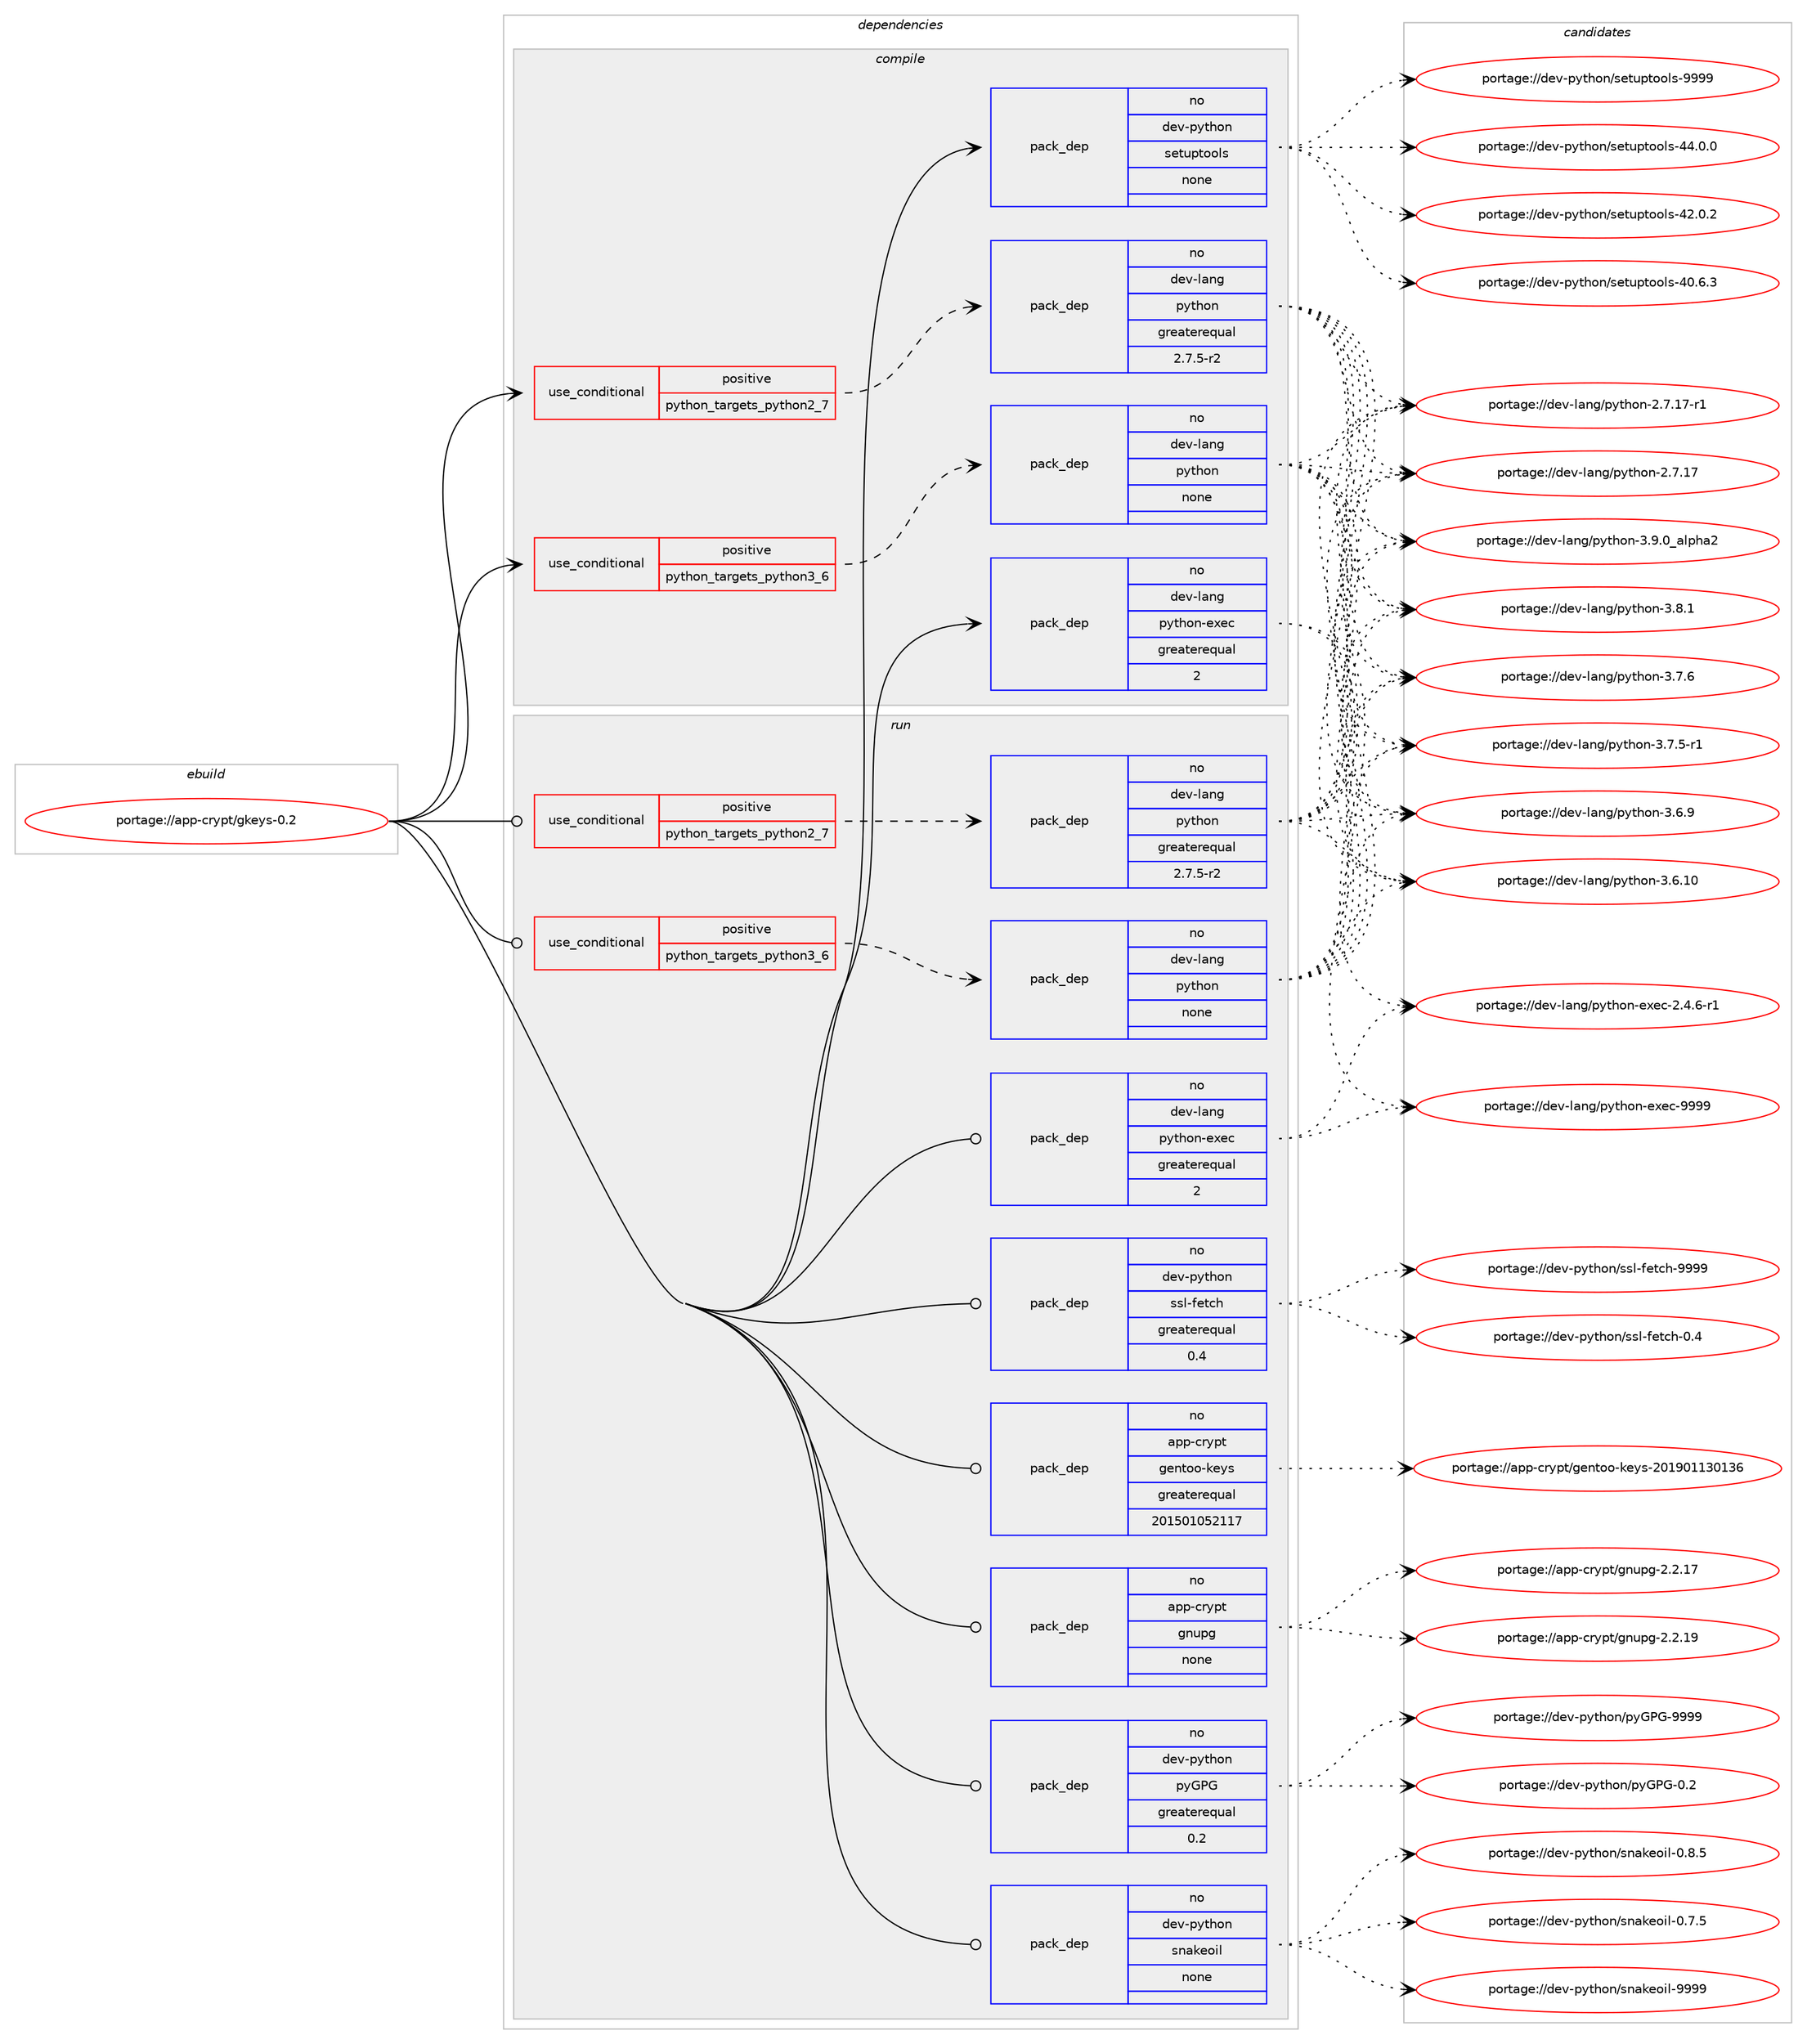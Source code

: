 digraph prolog {

# *************
# Graph options
# *************

newrank=true;
concentrate=true;
compound=true;
graph [rankdir=LR,fontname=Helvetica,fontsize=10,ranksep=1.5];#, ranksep=2.5, nodesep=0.2];
edge  [arrowhead=vee];
node  [fontname=Helvetica,fontsize=10];

# **********
# The ebuild
# **********

subgraph cluster_leftcol {
color=gray;
label=<<i>ebuild</i>>;
id [label="portage://app-crypt/gkeys-0.2", color=red, width=4, href="../app-crypt/gkeys-0.2.svg"];
}

# ****************
# The dependencies
# ****************

subgraph cluster_midcol {
color=gray;
label=<<i>dependencies</i>>;
subgraph cluster_compile {
fillcolor="#eeeeee";
style=filled;
label=<<i>compile</i>>;
subgraph cond151575 {
dependency643221 [label=<<TABLE BORDER="0" CELLBORDER="1" CELLSPACING="0" CELLPADDING="4"><TR><TD ROWSPAN="3" CELLPADDING="10">use_conditional</TD></TR><TR><TD>positive</TD></TR><TR><TD>python_targets_python2_7</TD></TR></TABLE>>, shape=none, color=red];
subgraph pack483091 {
dependency643222 [label=<<TABLE BORDER="0" CELLBORDER="1" CELLSPACING="0" CELLPADDING="4" WIDTH="220"><TR><TD ROWSPAN="6" CELLPADDING="30">pack_dep</TD></TR><TR><TD WIDTH="110">no</TD></TR><TR><TD>dev-lang</TD></TR><TR><TD>python</TD></TR><TR><TD>greaterequal</TD></TR><TR><TD>2.7.5-r2</TD></TR></TABLE>>, shape=none, color=blue];
}
dependency643221:e -> dependency643222:w [weight=20,style="dashed",arrowhead="vee"];
}
id:e -> dependency643221:w [weight=20,style="solid",arrowhead="vee"];
subgraph cond151576 {
dependency643223 [label=<<TABLE BORDER="0" CELLBORDER="1" CELLSPACING="0" CELLPADDING="4"><TR><TD ROWSPAN="3" CELLPADDING="10">use_conditional</TD></TR><TR><TD>positive</TD></TR><TR><TD>python_targets_python3_6</TD></TR></TABLE>>, shape=none, color=red];
subgraph pack483092 {
dependency643224 [label=<<TABLE BORDER="0" CELLBORDER="1" CELLSPACING="0" CELLPADDING="4" WIDTH="220"><TR><TD ROWSPAN="6" CELLPADDING="30">pack_dep</TD></TR><TR><TD WIDTH="110">no</TD></TR><TR><TD>dev-lang</TD></TR><TR><TD>python</TD></TR><TR><TD>none</TD></TR><TR><TD></TD></TR></TABLE>>, shape=none, color=blue];
}
dependency643223:e -> dependency643224:w [weight=20,style="dashed",arrowhead="vee"];
}
id:e -> dependency643223:w [weight=20,style="solid",arrowhead="vee"];
subgraph pack483093 {
dependency643225 [label=<<TABLE BORDER="0" CELLBORDER="1" CELLSPACING="0" CELLPADDING="4" WIDTH="220"><TR><TD ROWSPAN="6" CELLPADDING="30">pack_dep</TD></TR><TR><TD WIDTH="110">no</TD></TR><TR><TD>dev-lang</TD></TR><TR><TD>python-exec</TD></TR><TR><TD>greaterequal</TD></TR><TR><TD>2</TD></TR></TABLE>>, shape=none, color=blue];
}
id:e -> dependency643225:w [weight=20,style="solid",arrowhead="vee"];
subgraph pack483094 {
dependency643226 [label=<<TABLE BORDER="0" CELLBORDER="1" CELLSPACING="0" CELLPADDING="4" WIDTH="220"><TR><TD ROWSPAN="6" CELLPADDING="30">pack_dep</TD></TR><TR><TD WIDTH="110">no</TD></TR><TR><TD>dev-python</TD></TR><TR><TD>setuptools</TD></TR><TR><TD>none</TD></TR><TR><TD></TD></TR></TABLE>>, shape=none, color=blue];
}
id:e -> dependency643226:w [weight=20,style="solid",arrowhead="vee"];
}
subgraph cluster_compileandrun {
fillcolor="#eeeeee";
style=filled;
label=<<i>compile and run</i>>;
}
subgraph cluster_run {
fillcolor="#eeeeee";
style=filled;
label=<<i>run</i>>;
subgraph cond151577 {
dependency643227 [label=<<TABLE BORDER="0" CELLBORDER="1" CELLSPACING="0" CELLPADDING="4"><TR><TD ROWSPAN="3" CELLPADDING="10">use_conditional</TD></TR><TR><TD>positive</TD></TR><TR><TD>python_targets_python2_7</TD></TR></TABLE>>, shape=none, color=red];
subgraph pack483095 {
dependency643228 [label=<<TABLE BORDER="0" CELLBORDER="1" CELLSPACING="0" CELLPADDING="4" WIDTH="220"><TR><TD ROWSPAN="6" CELLPADDING="30">pack_dep</TD></TR><TR><TD WIDTH="110">no</TD></TR><TR><TD>dev-lang</TD></TR><TR><TD>python</TD></TR><TR><TD>greaterequal</TD></TR><TR><TD>2.7.5-r2</TD></TR></TABLE>>, shape=none, color=blue];
}
dependency643227:e -> dependency643228:w [weight=20,style="dashed",arrowhead="vee"];
}
id:e -> dependency643227:w [weight=20,style="solid",arrowhead="odot"];
subgraph cond151578 {
dependency643229 [label=<<TABLE BORDER="0" CELLBORDER="1" CELLSPACING="0" CELLPADDING="4"><TR><TD ROWSPAN="3" CELLPADDING="10">use_conditional</TD></TR><TR><TD>positive</TD></TR><TR><TD>python_targets_python3_6</TD></TR></TABLE>>, shape=none, color=red];
subgraph pack483096 {
dependency643230 [label=<<TABLE BORDER="0" CELLBORDER="1" CELLSPACING="0" CELLPADDING="4" WIDTH="220"><TR><TD ROWSPAN="6" CELLPADDING="30">pack_dep</TD></TR><TR><TD WIDTH="110">no</TD></TR><TR><TD>dev-lang</TD></TR><TR><TD>python</TD></TR><TR><TD>none</TD></TR><TR><TD></TD></TR></TABLE>>, shape=none, color=blue];
}
dependency643229:e -> dependency643230:w [weight=20,style="dashed",arrowhead="vee"];
}
id:e -> dependency643229:w [weight=20,style="solid",arrowhead="odot"];
subgraph pack483097 {
dependency643231 [label=<<TABLE BORDER="0" CELLBORDER="1" CELLSPACING="0" CELLPADDING="4" WIDTH="220"><TR><TD ROWSPAN="6" CELLPADDING="30">pack_dep</TD></TR><TR><TD WIDTH="110">no</TD></TR><TR><TD>app-crypt</TD></TR><TR><TD>gentoo-keys</TD></TR><TR><TD>greaterequal</TD></TR><TR><TD>201501052117</TD></TR></TABLE>>, shape=none, color=blue];
}
id:e -> dependency643231:w [weight=20,style="solid",arrowhead="odot"];
subgraph pack483098 {
dependency643232 [label=<<TABLE BORDER="0" CELLBORDER="1" CELLSPACING="0" CELLPADDING="4" WIDTH="220"><TR><TD ROWSPAN="6" CELLPADDING="30">pack_dep</TD></TR><TR><TD WIDTH="110">no</TD></TR><TR><TD>app-crypt</TD></TR><TR><TD>gnupg</TD></TR><TR><TD>none</TD></TR><TR><TD></TD></TR></TABLE>>, shape=none, color=blue];
}
id:e -> dependency643232:w [weight=20,style="solid",arrowhead="odot"];
subgraph pack483099 {
dependency643233 [label=<<TABLE BORDER="0" CELLBORDER="1" CELLSPACING="0" CELLPADDING="4" WIDTH="220"><TR><TD ROWSPAN="6" CELLPADDING="30">pack_dep</TD></TR><TR><TD WIDTH="110">no</TD></TR><TR><TD>dev-lang</TD></TR><TR><TD>python-exec</TD></TR><TR><TD>greaterequal</TD></TR><TR><TD>2</TD></TR></TABLE>>, shape=none, color=blue];
}
id:e -> dependency643233:w [weight=20,style="solid",arrowhead="odot"];
subgraph pack483100 {
dependency643234 [label=<<TABLE BORDER="0" CELLBORDER="1" CELLSPACING="0" CELLPADDING="4" WIDTH="220"><TR><TD ROWSPAN="6" CELLPADDING="30">pack_dep</TD></TR><TR><TD WIDTH="110">no</TD></TR><TR><TD>dev-python</TD></TR><TR><TD>pyGPG</TD></TR><TR><TD>greaterequal</TD></TR><TR><TD>0.2</TD></TR></TABLE>>, shape=none, color=blue];
}
id:e -> dependency643234:w [weight=20,style="solid",arrowhead="odot"];
subgraph pack483101 {
dependency643235 [label=<<TABLE BORDER="0" CELLBORDER="1" CELLSPACING="0" CELLPADDING="4" WIDTH="220"><TR><TD ROWSPAN="6" CELLPADDING="30">pack_dep</TD></TR><TR><TD WIDTH="110">no</TD></TR><TR><TD>dev-python</TD></TR><TR><TD>snakeoil</TD></TR><TR><TD>none</TD></TR><TR><TD></TD></TR></TABLE>>, shape=none, color=blue];
}
id:e -> dependency643235:w [weight=20,style="solid",arrowhead="odot"];
subgraph pack483102 {
dependency643236 [label=<<TABLE BORDER="0" CELLBORDER="1" CELLSPACING="0" CELLPADDING="4" WIDTH="220"><TR><TD ROWSPAN="6" CELLPADDING="30">pack_dep</TD></TR><TR><TD WIDTH="110">no</TD></TR><TR><TD>dev-python</TD></TR><TR><TD>ssl-fetch</TD></TR><TR><TD>greaterequal</TD></TR><TR><TD>0.4</TD></TR></TABLE>>, shape=none, color=blue];
}
id:e -> dependency643236:w [weight=20,style="solid",arrowhead="odot"];
}
}

# **************
# The candidates
# **************

subgraph cluster_choices {
rank=same;
color=gray;
label=<<i>candidates</i>>;

subgraph choice483091 {
color=black;
nodesep=1;
choice10010111845108971101034711212111610411111045514657464895971081121049750 [label="portage://dev-lang/python-3.9.0_alpha2", color=red, width=4,href="../dev-lang/python-3.9.0_alpha2.svg"];
choice100101118451089711010347112121116104111110455146564649 [label="portage://dev-lang/python-3.8.1", color=red, width=4,href="../dev-lang/python-3.8.1.svg"];
choice100101118451089711010347112121116104111110455146554654 [label="portage://dev-lang/python-3.7.6", color=red, width=4,href="../dev-lang/python-3.7.6.svg"];
choice1001011184510897110103471121211161041111104551465546534511449 [label="portage://dev-lang/python-3.7.5-r1", color=red, width=4,href="../dev-lang/python-3.7.5-r1.svg"];
choice100101118451089711010347112121116104111110455146544657 [label="portage://dev-lang/python-3.6.9", color=red, width=4,href="../dev-lang/python-3.6.9.svg"];
choice10010111845108971101034711212111610411111045514654464948 [label="portage://dev-lang/python-3.6.10", color=red, width=4,href="../dev-lang/python-3.6.10.svg"];
choice100101118451089711010347112121116104111110455046554649554511449 [label="portage://dev-lang/python-2.7.17-r1", color=red, width=4,href="../dev-lang/python-2.7.17-r1.svg"];
choice10010111845108971101034711212111610411111045504655464955 [label="portage://dev-lang/python-2.7.17", color=red, width=4,href="../dev-lang/python-2.7.17.svg"];
dependency643222:e -> choice10010111845108971101034711212111610411111045514657464895971081121049750:w [style=dotted,weight="100"];
dependency643222:e -> choice100101118451089711010347112121116104111110455146564649:w [style=dotted,weight="100"];
dependency643222:e -> choice100101118451089711010347112121116104111110455146554654:w [style=dotted,weight="100"];
dependency643222:e -> choice1001011184510897110103471121211161041111104551465546534511449:w [style=dotted,weight="100"];
dependency643222:e -> choice100101118451089711010347112121116104111110455146544657:w [style=dotted,weight="100"];
dependency643222:e -> choice10010111845108971101034711212111610411111045514654464948:w [style=dotted,weight="100"];
dependency643222:e -> choice100101118451089711010347112121116104111110455046554649554511449:w [style=dotted,weight="100"];
dependency643222:e -> choice10010111845108971101034711212111610411111045504655464955:w [style=dotted,weight="100"];
}
subgraph choice483092 {
color=black;
nodesep=1;
choice10010111845108971101034711212111610411111045514657464895971081121049750 [label="portage://dev-lang/python-3.9.0_alpha2", color=red, width=4,href="../dev-lang/python-3.9.0_alpha2.svg"];
choice100101118451089711010347112121116104111110455146564649 [label="portage://dev-lang/python-3.8.1", color=red, width=4,href="../dev-lang/python-3.8.1.svg"];
choice100101118451089711010347112121116104111110455146554654 [label="portage://dev-lang/python-3.7.6", color=red, width=4,href="../dev-lang/python-3.7.6.svg"];
choice1001011184510897110103471121211161041111104551465546534511449 [label="portage://dev-lang/python-3.7.5-r1", color=red, width=4,href="../dev-lang/python-3.7.5-r1.svg"];
choice100101118451089711010347112121116104111110455146544657 [label="portage://dev-lang/python-3.6.9", color=red, width=4,href="../dev-lang/python-3.6.9.svg"];
choice10010111845108971101034711212111610411111045514654464948 [label="portage://dev-lang/python-3.6.10", color=red, width=4,href="../dev-lang/python-3.6.10.svg"];
choice100101118451089711010347112121116104111110455046554649554511449 [label="portage://dev-lang/python-2.7.17-r1", color=red, width=4,href="../dev-lang/python-2.7.17-r1.svg"];
choice10010111845108971101034711212111610411111045504655464955 [label="portage://dev-lang/python-2.7.17", color=red, width=4,href="../dev-lang/python-2.7.17.svg"];
dependency643224:e -> choice10010111845108971101034711212111610411111045514657464895971081121049750:w [style=dotted,weight="100"];
dependency643224:e -> choice100101118451089711010347112121116104111110455146564649:w [style=dotted,weight="100"];
dependency643224:e -> choice100101118451089711010347112121116104111110455146554654:w [style=dotted,weight="100"];
dependency643224:e -> choice1001011184510897110103471121211161041111104551465546534511449:w [style=dotted,weight="100"];
dependency643224:e -> choice100101118451089711010347112121116104111110455146544657:w [style=dotted,weight="100"];
dependency643224:e -> choice10010111845108971101034711212111610411111045514654464948:w [style=dotted,weight="100"];
dependency643224:e -> choice100101118451089711010347112121116104111110455046554649554511449:w [style=dotted,weight="100"];
dependency643224:e -> choice10010111845108971101034711212111610411111045504655464955:w [style=dotted,weight="100"];
}
subgraph choice483093 {
color=black;
nodesep=1;
choice10010111845108971101034711212111610411111045101120101994557575757 [label="portage://dev-lang/python-exec-9999", color=red, width=4,href="../dev-lang/python-exec-9999.svg"];
choice10010111845108971101034711212111610411111045101120101994550465246544511449 [label="portage://dev-lang/python-exec-2.4.6-r1", color=red, width=4,href="../dev-lang/python-exec-2.4.6-r1.svg"];
dependency643225:e -> choice10010111845108971101034711212111610411111045101120101994557575757:w [style=dotted,weight="100"];
dependency643225:e -> choice10010111845108971101034711212111610411111045101120101994550465246544511449:w [style=dotted,weight="100"];
}
subgraph choice483094 {
color=black;
nodesep=1;
choice10010111845112121116104111110471151011161171121161111111081154557575757 [label="portage://dev-python/setuptools-9999", color=red, width=4,href="../dev-python/setuptools-9999.svg"];
choice100101118451121211161041111104711510111611711211611111110811545525246484648 [label="portage://dev-python/setuptools-44.0.0", color=red, width=4,href="../dev-python/setuptools-44.0.0.svg"];
choice100101118451121211161041111104711510111611711211611111110811545525046484650 [label="portage://dev-python/setuptools-42.0.2", color=red, width=4,href="../dev-python/setuptools-42.0.2.svg"];
choice100101118451121211161041111104711510111611711211611111110811545524846544651 [label="portage://dev-python/setuptools-40.6.3", color=red, width=4,href="../dev-python/setuptools-40.6.3.svg"];
dependency643226:e -> choice10010111845112121116104111110471151011161171121161111111081154557575757:w [style=dotted,weight="100"];
dependency643226:e -> choice100101118451121211161041111104711510111611711211611111110811545525246484648:w [style=dotted,weight="100"];
dependency643226:e -> choice100101118451121211161041111104711510111611711211611111110811545525046484650:w [style=dotted,weight="100"];
dependency643226:e -> choice100101118451121211161041111104711510111611711211611111110811545524846544651:w [style=dotted,weight="100"];
}
subgraph choice483095 {
color=black;
nodesep=1;
choice10010111845108971101034711212111610411111045514657464895971081121049750 [label="portage://dev-lang/python-3.9.0_alpha2", color=red, width=4,href="../dev-lang/python-3.9.0_alpha2.svg"];
choice100101118451089711010347112121116104111110455146564649 [label="portage://dev-lang/python-3.8.1", color=red, width=4,href="../dev-lang/python-3.8.1.svg"];
choice100101118451089711010347112121116104111110455146554654 [label="portage://dev-lang/python-3.7.6", color=red, width=4,href="../dev-lang/python-3.7.6.svg"];
choice1001011184510897110103471121211161041111104551465546534511449 [label="portage://dev-lang/python-3.7.5-r1", color=red, width=4,href="../dev-lang/python-3.7.5-r1.svg"];
choice100101118451089711010347112121116104111110455146544657 [label="portage://dev-lang/python-3.6.9", color=red, width=4,href="../dev-lang/python-3.6.9.svg"];
choice10010111845108971101034711212111610411111045514654464948 [label="portage://dev-lang/python-3.6.10", color=red, width=4,href="../dev-lang/python-3.6.10.svg"];
choice100101118451089711010347112121116104111110455046554649554511449 [label="portage://dev-lang/python-2.7.17-r1", color=red, width=4,href="../dev-lang/python-2.7.17-r1.svg"];
choice10010111845108971101034711212111610411111045504655464955 [label="portage://dev-lang/python-2.7.17", color=red, width=4,href="../dev-lang/python-2.7.17.svg"];
dependency643228:e -> choice10010111845108971101034711212111610411111045514657464895971081121049750:w [style=dotted,weight="100"];
dependency643228:e -> choice100101118451089711010347112121116104111110455146564649:w [style=dotted,weight="100"];
dependency643228:e -> choice100101118451089711010347112121116104111110455146554654:w [style=dotted,weight="100"];
dependency643228:e -> choice1001011184510897110103471121211161041111104551465546534511449:w [style=dotted,weight="100"];
dependency643228:e -> choice100101118451089711010347112121116104111110455146544657:w [style=dotted,weight="100"];
dependency643228:e -> choice10010111845108971101034711212111610411111045514654464948:w [style=dotted,weight="100"];
dependency643228:e -> choice100101118451089711010347112121116104111110455046554649554511449:w [style=dotted,weight="100"];
dependency643228:e -> choice10010111845108971101034711212111610411111045504655464955:w [style=dotted,weight="100"];
}
subgraph choice483096 {
color=black;
nodesep=1;
choice10010111845108971101034711212111610411111045514657464895971081121049750 [label="portage://dev-lang/python-3.9.0_alpha2", color=red, width=4,href="../dev-lang/python-3.9.0_alpha2.svg"];
choice100101118451089711010347112121116104111110455146564649 [label="portage://dev-lang/python-3.8.1", color=red, width=4,href="../dev-lang/python-3.8.1.svg"];
choice100101118451089711010347112121116104111110455146554654 [label="portage://dev-lang/python-3.7.6", color=red, width=4,href="../dev-lang/python-3.7.6.svg"];
choice1001011184510897110103471121211161041111104551465546534511449 [label="portage://dev-lang/python-3.7.5-r1", color=red, width=4,href="../dev-lang/python-3.7.5-r1.svg"];
choice100101118451089711010347112121116104111110455146544657 [label="portage://dev-lang/python-3.6.9", color=red, width=4,href="../dev-lang/python-3.6.9.svg"];
choice10010111845108971101034711212111610411111045514654464948 [label="portage://dev-lang/python-3.6.10", color=red, width=4,href="../dev-lang/python-3.6.10.svg"];
choice100101118451089711010347112121116104111110455046554649554511449 [label="portage://dev-lang/python-2.7.17-r1", color=red, width=4,href="../dev-lang/python-2.7.17-r1.svg"];
choice10010111845108971101034711212111610411111045504655464955 [label="portage://dev-lang/python-2.7.17", color=red, width=4,href="../dev-lang/python-2.7.17.svg"];
dependency643230:e -> choice10010111845108971101034711212111610411111045514657464895971081121049750:w [style=dotted,weight="100"];
dependency643230:e -> choice100101118451089711010347112121116104111110455146564649:w [style=dotted,weight="100"];
dependency643230:e -> choice100101118451089711010347112121116104111110455146554654:w [style=dotted,weight="100"];
dependency643230:e -> choice1001011184510897110103471121211161041111104551465546534511449:w [style=dotted,weight="100"];
dependency643230:e -> choice100101118451089711010347112121116104111110455146544657:w [style=dotted,weight="100"];
dependency643230:e -> choice10010111845108971101034711212111610411111045514654464948:w [style=dotted,weight="100"];
dependency643230:e -> choice100101118451089711010347112121116104111110455046554649554511449:w [style=dotted,weight="100"];
dependency643230:e -> choice10010111845108971101034711212111610411111045504655464955:w [style=dotted,weight="100"];
}
subgraph choice483097 {
color=black;
nodesep=1;
choice971121124599114121112116471031011101161111114510710112111545504849574849495148495154 [label="portage://app-crypt/gentoo-keys-201901130136", color=red, width=4,href="../app-crypt/gentoo-keys-201901130136.svg"];
dependency643231:e -> choice971121124599114121112116471031011101161111114510710112111545504849574849495148495154:w [style=dotted,weight="100"];
}
subgraph choice483098 {
color=black;
nodesep=1;
choice9711211245991141211121164710311011711210345504650464957 [label="portage://app-crypt/gnupg-2.2.19", color=red, width=4,href="../app-crypt/gnupg-2.2.19.svg"];
choice9711211245991141211121164710311011711210345504650464955 [label="portage://app-crypt/gnupg-2.2.17", color=red, width=4,href="../app-crypt/gnupg-2.2.17.svg"];
dependency643232:e -> choice9711211245991141211121164710311011711210345504650464957:w [style=dotted,weight="100"];
dependency643232:e -> choice9711211245991141211121164710311011711210345504650464955:w [style=dotted,weight="100"];
}
subgraph choice483099 {
color=black;
nodesep=1;
choice10010111845108971101034711212111610411111045101120101994557575757 [label="portage://dev-lang/python-exec-9999", color=red, width=4,href="../dev-lang/python-exec-9999.svg"];
choice10010111845108971101034711212111610411111045101120101994550465246544511449 [label="portage://dev-lang/python-exec-2.4.6-r1", color=red, width=4,href="../dev-lang/python-exec-2.4.6-r1.svg"];
dependency643233:e -> choice10010111845108971101034711212111610411111045101120101994557575757:w [style=dotted,weight="100"];
dependency643233:e -> choice10010111845108971101034711212111610411111045101120101994550465246544511449:w [style=dotted,weight="100"];
}
subgraph choice483100 {
color=black;
nodesep=1;
choice10010111845112121116104111110471121217180714557575757 [label="portage://dev-python/pyGPG-9999", color=red, width=4,href="../dev-python/pyGPG-9999.svg"];
choice100101118451121211161041111104711212171807145484650 [label="portage://dev-python/pyGPG-0.2", color=red, width=4,href="../dev-python/pyGPG-0.2.svg"];
dependency643234:e -> choice10010111845112121116104111110471121217180714557575757:w [style=dotted,weight="100"];
dependency643234:e -> choice100101118451121211161041111104711212171807145484650:w [style=dotted,weight="100"];
}
subgraph choice483101 {
color=black;
nodesep=1;
choice1001011184511212111610411111047115110971071011111051084557575757 [label="portage://dev-python/snakeoil-9999", color=red, width=4,href="../dev-python/snakeoil-9999.svg"];
choice100101118451121211161041111104711511097107101111105108454846564653 [label="portage://dev-python/snakeoil-0.8.5", color=red, width=4,href="../dev-python/snakeoil-0.8.5.svg"];
choice100101118451121211161041111104711511097107101111105108454846554653 [label="portage://dev-python/snakeoil-0.7.5", color=red, width=4,href="../dev-python/snakeoil-0.7.5.svg"];
dependency643235:e -> choice1001011184511212111610411111047115110971071011111051084557575757:w [style=dotted,weight="100"];
dependency643235:e -> choice100101118451121211161041111104711511097107101111105108454846564653:w [style=dotted,weight="100"];
dependency643235:e -> choice100101118451121211161041111104711511097107101111105108454846554653:w [style=dotted,weight="100"];
}
subgraph choice483102 {
color=black;
nodesep=1;
choice100101118451121211161041111104711511510845102101116991044557575757 [label="portage://dev-python/ssl-fetch-9999", color=red, width=4,href="../dev-python/ssl-fetch-9999.svg"];
choice1001011184511212111610411111047115115108451021011169910445484652 [label="portage://dev-python/ssl-fetch-0.4", color=red, width=4,href="../dev-python/ssl-fetch-0.4.svg"];
dependency643236:e -> choice100101118451121211161041111104711511510845102101116991044557575757:w [style=dotted,weight="100"];
dependency643236:e -> choice1001011184511212111610411111047115115108451021011169910445484652:w [style=dotted,weight="100"];
}
}

}
